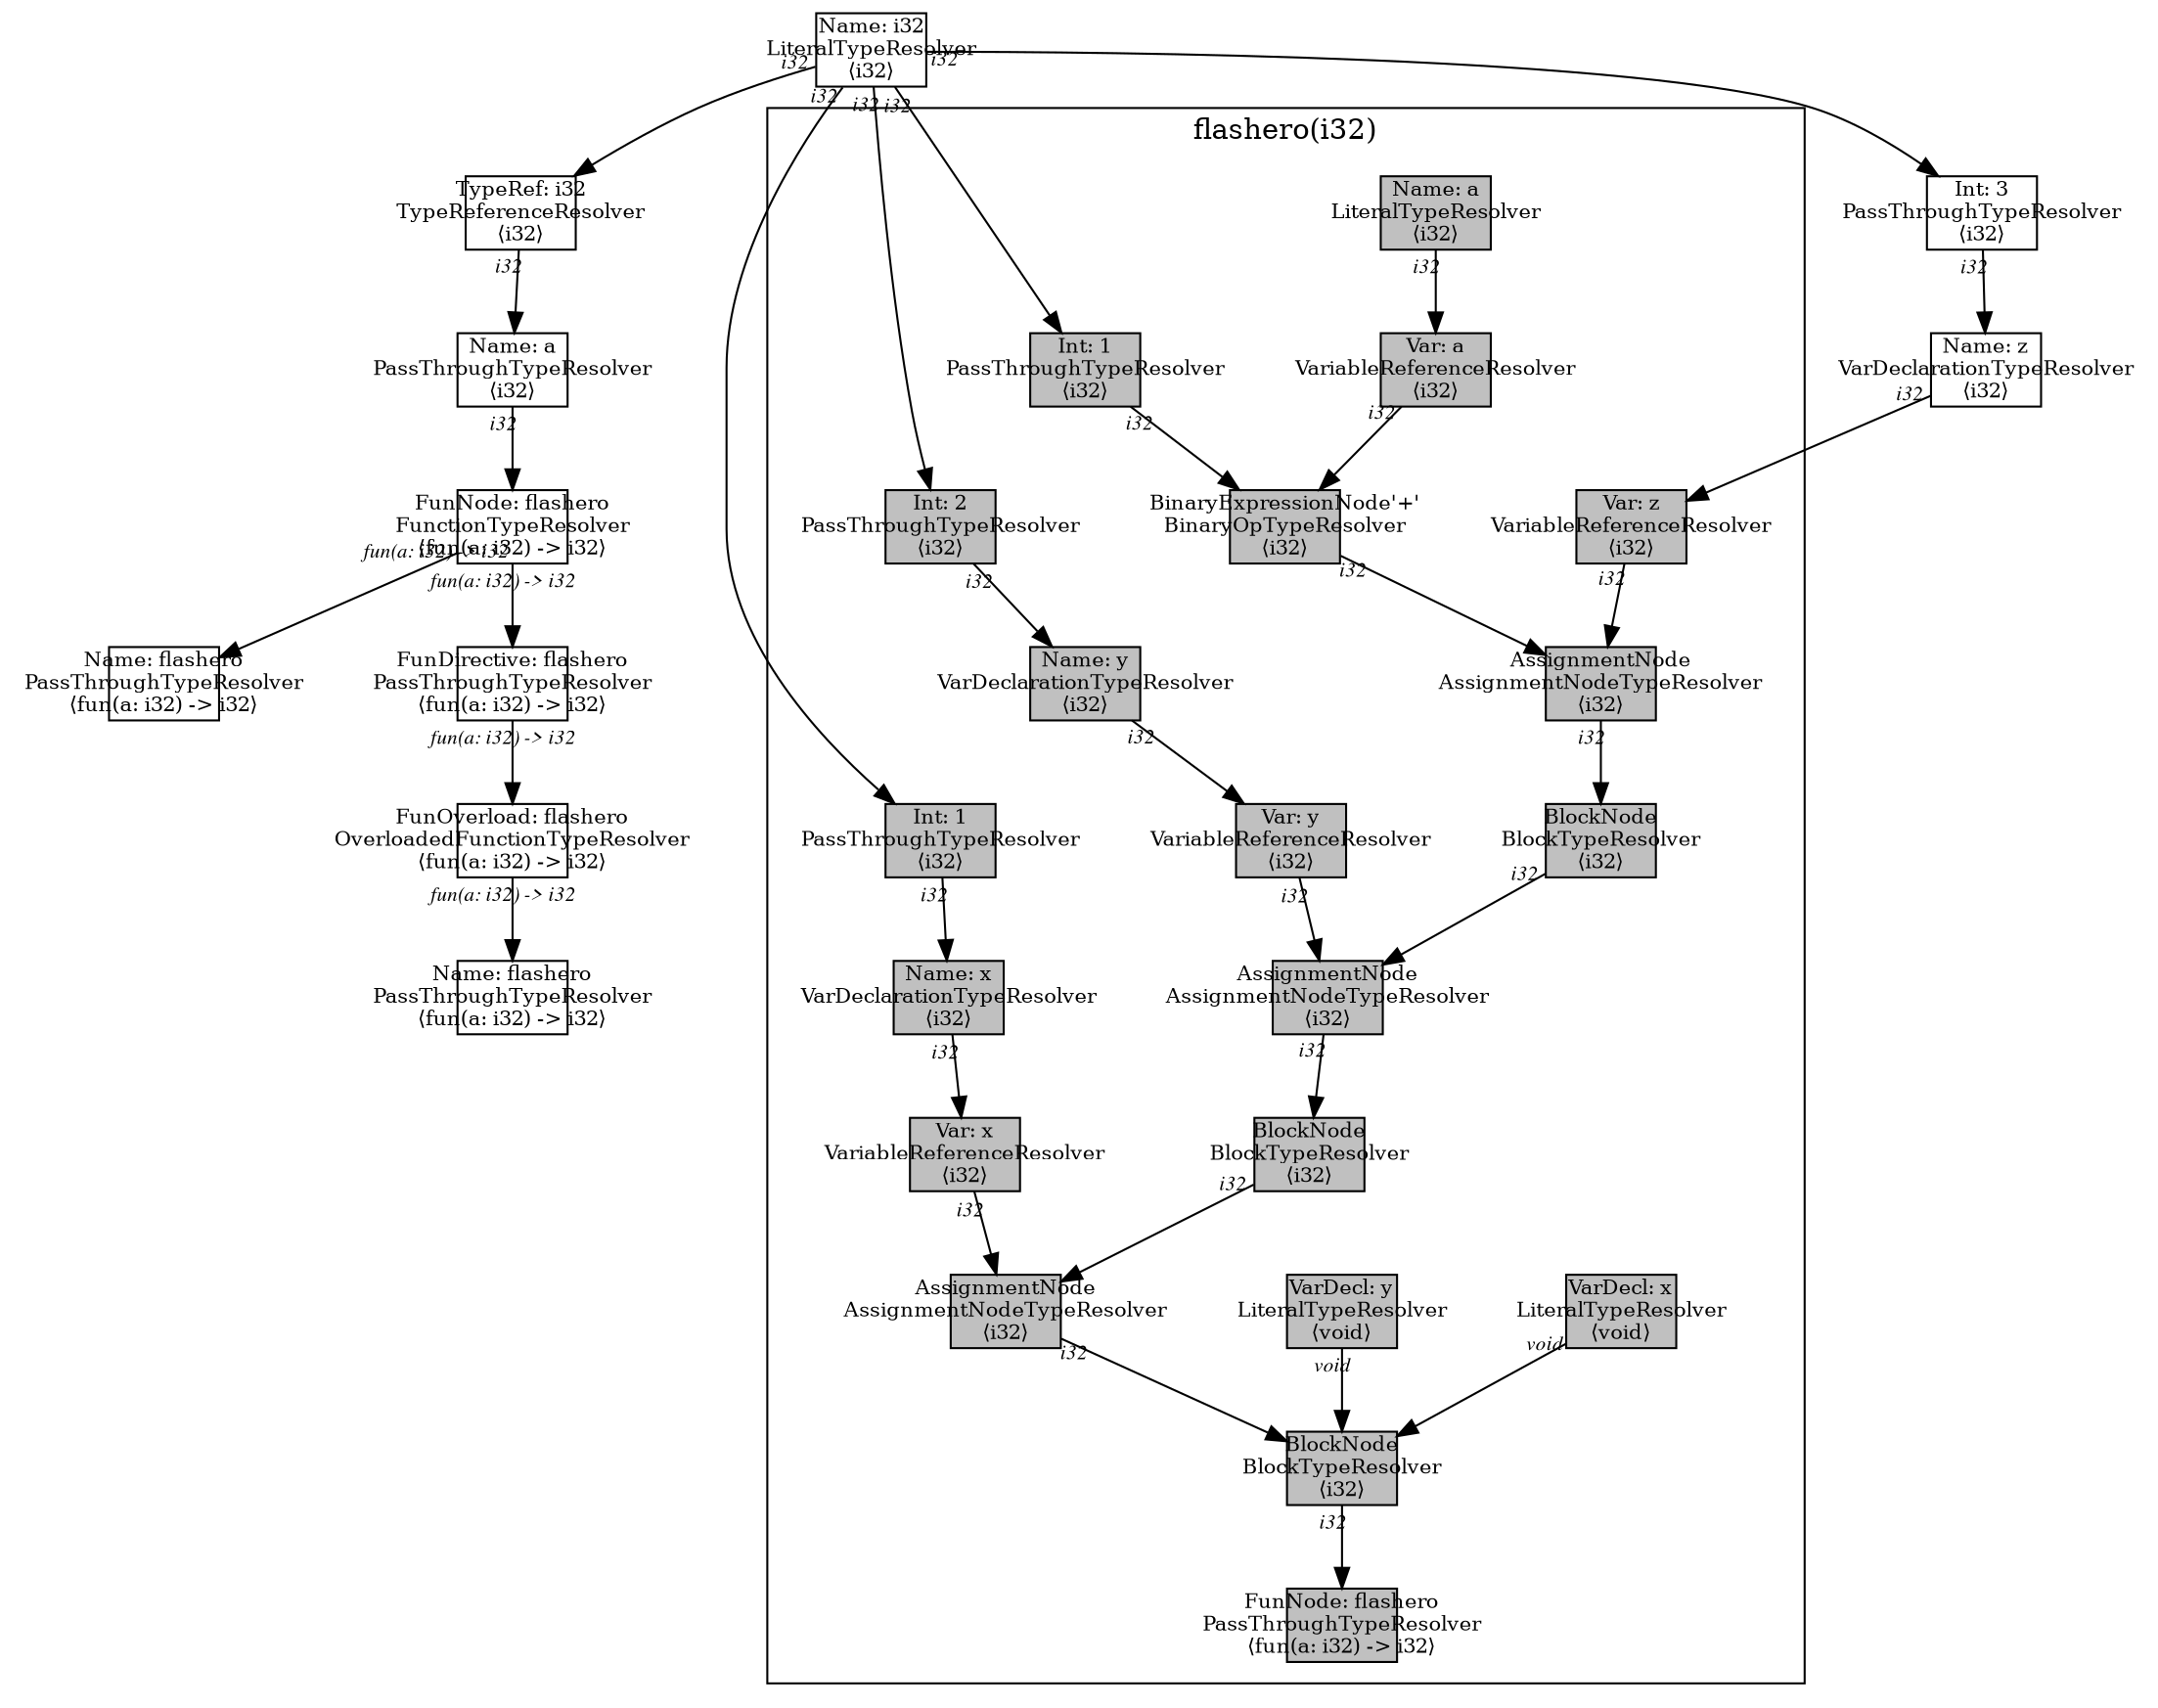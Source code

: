 digraph Document {
  node [shape=box,fixedsize=shape fontsize=10]
  1 [label="Name: i32\nLiteralTypeResolver\n⟨i32⟩"];
  2 [label="Name: z\nVarDeclarationTypeResolver\n⟨i32⟩"];
  3 [label="Int: 3\nPassThroughTypeResolver\n⟨i32⟩"];
  4 [label="FunOverload: flashero\nOverloadedFunctionTypeResolver\n⟨fun(a: i32) -> i32⟩"];
  5 [label="FunDirective: flashero\nPassThroughTypeResolver\n⟨fun(a: i32) -> i32⟩"];
  6 [label="FunNode: flashero\nFunctionTypeResolver\n⟨fun(a: i32) -> i32⟩"];
  7 [label="TypeRef: i32\nTypeReferenceResolver\n⟨i32⟩"];
  8 [label="Name: a\nPassThroughTypeResolver\n⟨i32⟩"];
  9 [label="Name: flashero\nPassThroughTypeResolver\n⟨fun(a: i32) -> i32⟩"];
  10 [label="Name: flashero\nPassThroughTypeResolver\n⟨fun(a: i32) -> i32⟩"];
  subgraph cluster0 {
    node [style=filled, fillcolor=grey];
    11 [label="Name: a\nLiteralTypeResolver\n⟨i32⟩"];
    12 [label="BlockNode\nBlockTypeResolver\n⟨i32⟩"];
    13 [label="VarDecl: x\nLiteralTypeResolver\n⟨void⟩"];
    14 [label="Name: x\nVarDeclarationTypeResolver\n⟨i32⟩"];
    15 [label="Int: 1\nPassThroughTypeResolver\n⟨i32⟩"];
    16 [label="VarDecl: y\nLiteralTypeResolver\n⟨void⟩"];
    17 [label="Name: y\nVarDeclarationTypeResolver\n⟨i32⟩"];
    18 [label="Int: 2\nPassThroughTypeResolver\n⟨i32⟩"];
    19 [label="AssignmentNode\nAssignmentNodeTypeResolver\n⟨i32⟩"];
    20 [label="Var: x\nVariableReferenceResolver\n⟨i32⟩"];
    21 [label="BlockNode\nBlockTypeResolver\n⟨i32⟩"];
    22 [label="AssignmentNode\nAssignmentNodeTypeResolver\n⟨i32⟩"];
    23 [label="Var: y\nVariableReferenceResolver\n⟨i32⟩"];
    24 [label="BlockNode\nBlockTypeResolver\n⟨i32⟩"];
    25 [label="AssignmentNode\nAssignmentNodeTypeResolver\n⟨i32⟩"];
    26 [label="Var: z\nVariableReferenceResolver\n⟨i32⟩"];
    27 [label="BinaryExpressionNode'+'\nBinaryOpTypeResolver\n⟨i32⟩"];
    28 [label="Var: a\nVariableReferenceResolver\n⟨i32⟩"];
    29 [label="Int: 1\nPassThroughTypeResolver\n⟨i32⟩"];
    30 [label="FunNode: flashero\nPassThroughTypeResolver\n⟨fun(a: i32) -> i32⟩"];
    11 -> 28[taillabel="i32" labeldistance="1" fontname="times  italic" fontsize = 10 color="black" ];
    12 -> 30[taillabel="i32" labeldistance="1" fontname="times  italic" fontsize = 10 color="black" ];
    13 -> 12[taillabel="void" labeldistance="1" fontname="times  italic" fontsize = 10 color="black" ];
    14 -> 20[taillabel="i32" labeldistance="1" fontname="times  italic" fontsize = 10 color="black" ];
    15 -> 14[taillabel="i32" labeldistance="1" fontname="times  italic" fontsize = 10 color="black" ];
    16 -> 12[taillabel="void" labeldistance="1" fontname="times  italic" fontsize = 10 color="black" ];
    17 -> 23[taillabel="i32" labeldistance="1" fontname="times  italic" fontsize = 10 color="black" ];
    18 -> 17[taillabel="i32" labeldistance="1" fontname="times  italic" fontsize = 10 color="black" ];
    19 -> 12[taillabel="i32" labeldistance="1" fontname="times  italic" fontsize = 10 color="black" ];
    20 -> 19[taillabel="i32" labeldistance="1" fontname="times  italic" fontsize = 10 color="black" ];
    21 -> 19[taillabel="i32" labeldistance="1" fontname="times  italic" fontsize = 10 color="black" ];
    22 -> 21[taillabel="i32" labeldistance="1" fontname="times  italic" fontsize = 10 color="black" ];
    23 -> 22[taillabel="i32" labeldistance="1" fontname="times  italic" fontsize = 10 color="black" ];
    24 -> 22[taillabel="i32" labeldistance="1" fontname="times  italic" fontsize = 10 color="black" ];
    25 -> 24[taillabel="i32" labeldistance="1" fontname="times  italic" fontsize = 10 color="black" ];
    26 -> 25[taillabel="i32" labeldistance="1" fontname="times  italic" fontsize = 10 color="black" ];
    27 -> 25[taillabel="i32" labeldistance="1" fontname="times  italic" fontsize = 10 color="black" ];
    28 -> 27[taillabel="i32" labeldistance="1" fontname="times  italic" fontsize = 10 color="black" ];
    29 -> 27[taillabel="i32" labeldistance="1" fontname="times  italic" fontsize = 10 color="black" ];
  label = "flashero(i32)";
}
  1 -> 3[taillabel="i32" labeldistance="1" fontname="times  italic" fontsize = 10 color="black" ];
  1 -> 7[taillabel="i32" labeldistance="1" fontname="times  italic" fontsize = 10 color="black" ];
  1 -> 15[taillabel="i32" labeldistance="1" fontname="times  italic" fontsize = 10 color="black" ];
  1 -> 18[taillabel="i32" labeldistance="1" fontname="times  italic" fontsize = 10 color="black" ];
  1 -> 29[taillabel="i32" labeldistance="1" fontname="times  italic" fontsize = 10 color="black" ];
  2 -> 26[taillabel="i32" labeldistance="1" fontname="times  italic" fontsize = 10 color="black" ];
  3 -> 2[taillabel="i32" labeldistance="1" fontname="times  italic" fontsize = 10 color="black" ];
  4 -> 10[taillabel="fun(a: i32) -> i32" labeldistance="1" fontname="times  italic" fontsize = 10 color="black" ];
  5 -> 4[taillabel="fun(a: i32) -> i32" labeldistance="1" fontname="times  italic" fontsize = 10 color="black" ];
  6 -> 9[taillabel="fun(a: i32) -> i32" labeldistance="1" fontname="times  italic" fontsize = 10 color="black" ];
  6 -> 5[taillabel="fun(a: i32) -> i32" labeldistance="1" fontname="times  italic" fontsize = 10 color="black" ];
  7 -> 8[taillabel="i32" labeldistance="1" fontname="times  italic" fontsize = 10 color="black" ];
  8 -> 6[taillabel="i32" labeldistance="1" fontname="times  italic" fontsize = 10 color="black" ];
  label="";
}
